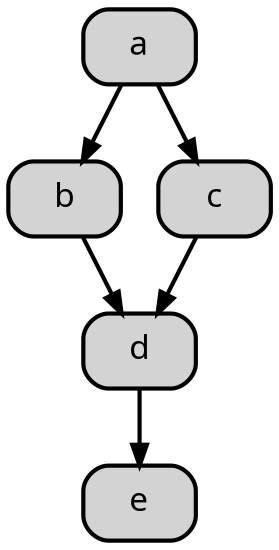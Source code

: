 digraph Dag {
   graph [fontsize=16 fontname=SEOptimist labelfontname=SEOptimist labelloc="t" label="" splines=true overlap=false ];
   node [fontsize=16  fontname=SEOptimist labelfontname=SEOptimist shape=Mrecord penwidth=2.0 style=filled fillcolor=lightgrey];
   edge [fontsize=12  fontname=SEOptimist labelfontname=SEOptimist penwidth=2.0 ];

   ratio = auto;
   bgcolor="transparent";
   a -> b;
   a -> c;
   b -> d;
   c -> d;
   d -> e;
   
 }
